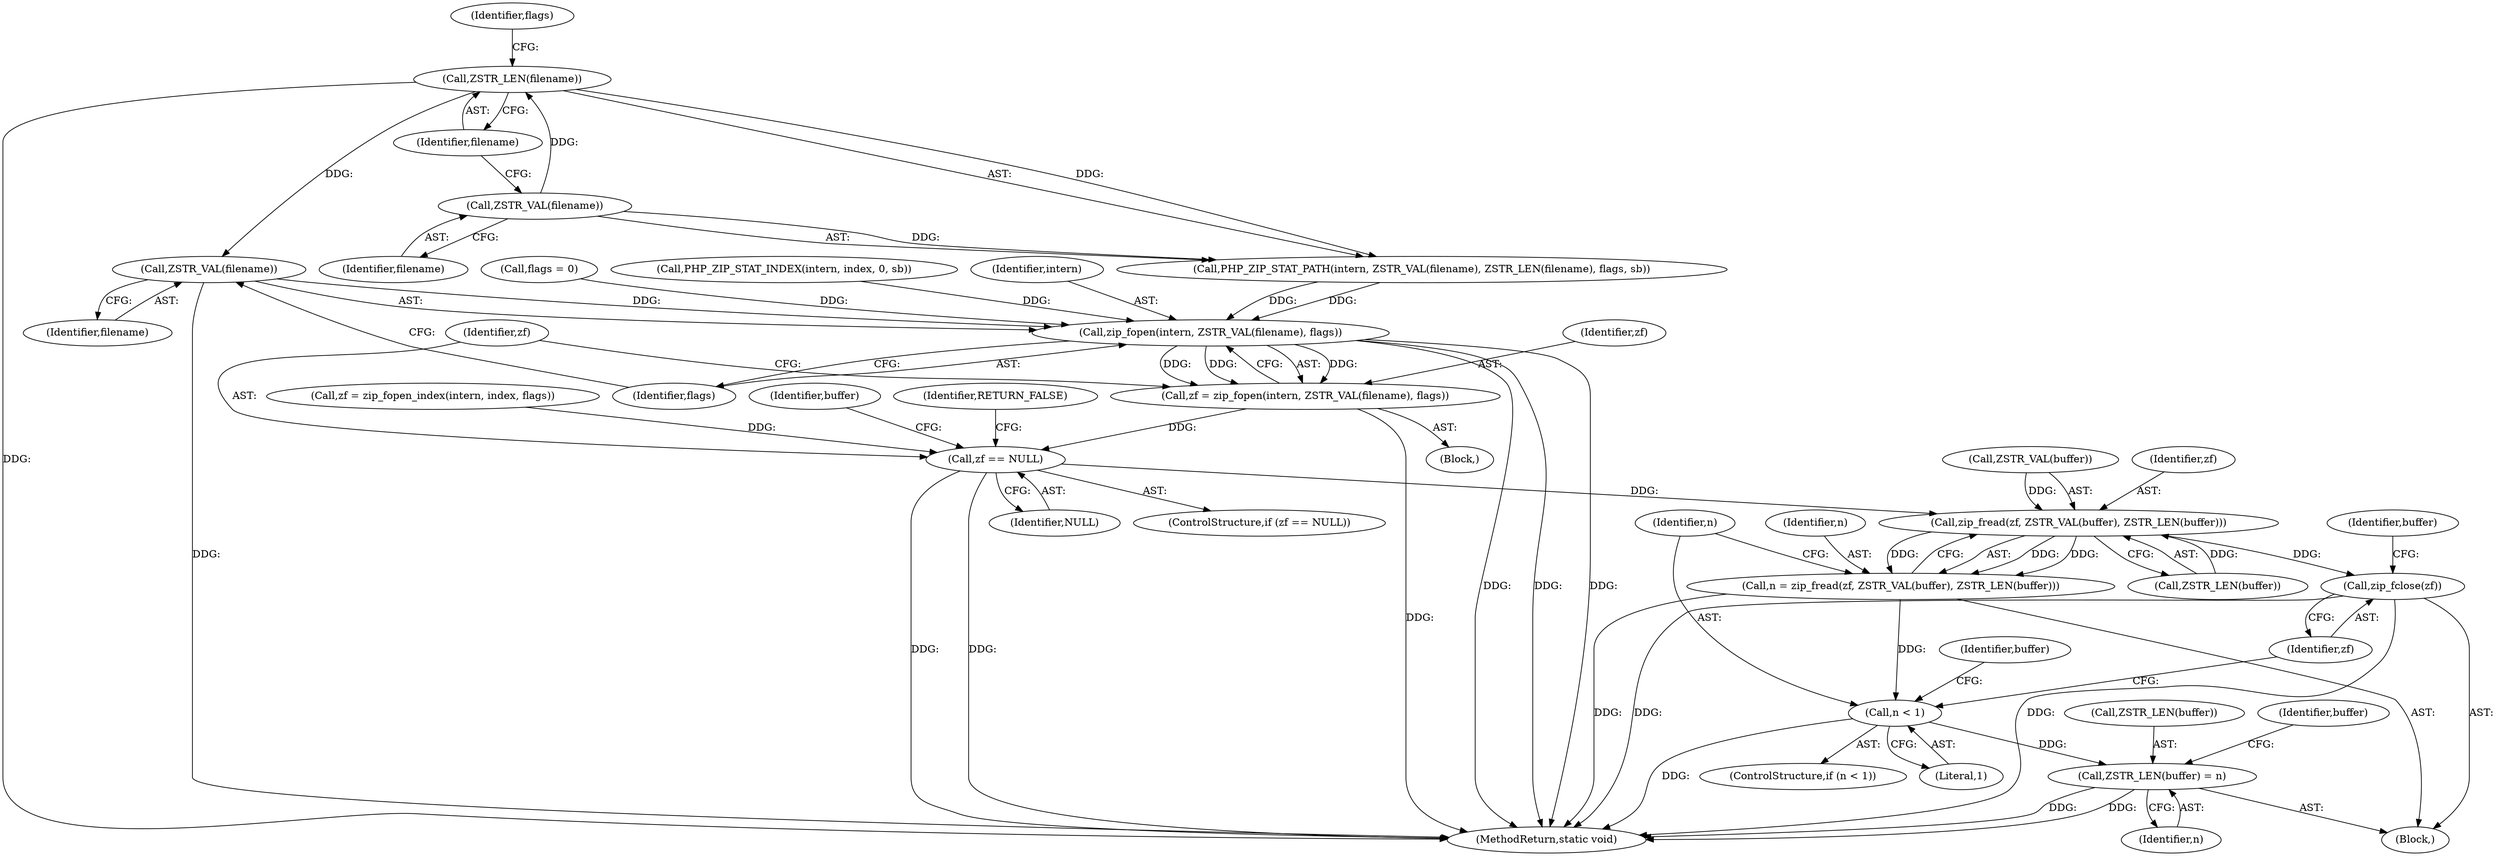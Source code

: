 digraph "0_php-src_3b8d4de300854b3517c7acb239b84f7726c1353c?w=1_0@pointer" {
"1000223" [label="(Call,ZSTR_VAL(filename))"];
"1000163" [label="(Call,ZSTR_LEN(filename))"];
"1000161" [label="(Call,ZSTR_VAL(filename))"];
"1000221" [label="(Call,zip_fopen(intern, ZSTR_VAL(filename), flags))"];
"1000219" [label="(Call,zf = zip_fopen(intern, ZSTR_VAL(filename), flags))"];
"1000227" [label="(Call,zf == NULL)"];
"1000241" [label="(Call,zip_fread(zf, ZSTR_VAL(buffer), ZSTR_LEN(buffer)))"];
"1000239" [label="(Call,n = zip_fread(zf, ZSTR_VAL(buffer), ZSTR_LEN(buffer)))"];
"1000248" [label="(Call,n < 1)"];
"1000263" [label="(Call,ZSTR_LEN(buffer) = n)"];
"1000255" [label="(Call,zip_fclose(zf))"];
"1000242" [label="(Identifier,zf)"];
"1000250" [label="(Literal,1)"];
"1000224" [label="(Identifier,filename)"];
"1000243" [label="(Call,ZSTR_VAL(buffer))"];
"1000220" [label="(Identifier,zf)"];
"1000247" [label="(ControlStructure,if (n < 1))"];
"1000221" [label="(Call,zip_fopen(intern, ZSTR_VAL(filename), flags))"];
"1000223" [label="(Call,ZSTR_VAL(filename))"];
"1000256" [label="(Identifier,zf)"];
"1000222" [label="(Identifier,intern)"];
"1000249" [label="(Identifier,n)"];
"1000225" [label="(Identifier,flags)"];
"1000248" [label="(Call,n < 1)"];
"1000165" [label="(Identifier,flags)"];
"1000161" [label="(Call,ZSTR_VAL(filename))"];
"1000219" [label="(Call,zf = zip_fopen(intern, ZSTR_VAL(filename), flags))"];
"1000164" [label="(Identifier,filename)"];
"1000119" [label="(Call,flags = 0)"];
"1000264" [label="(Call,ZSTR_LEN(buffer))"];
"1000211" [label="(Call,zf = zip_fopen_index(intern, index, flags))"];
"1000183" [label="(Call,PHP_ZIP_STAT_INDEX(intern, index, 0, sb))"];
"1000245" [label="(Call,ZSTR_LEN(buffer))"];
"1000229" [label="(Identifier,NULL)"];
"1000240" [label="(Identifier,n)"];
"1000266" [label="(Identifier,n)"];
"1000159" [label="(Call,PHP_ZIP_STAT_PATH(intern, ZSTR_VAL(filename), ZSTR_LEN(filename), flags, sb))"];
"1000162" [label="(Identifier,filename)"];
"1000255" [label="(Call,zip_fclose(zf))"];
"1000163" [label="(Call,ZSTR_LEN(filename))"];
"1000228" [label="(Identifier,zf)"];
"1000233" [label="(Identifier,buffer)"];
"1000269" [label="(MethodReturn,static void)"];
"1000241" [label="(Call,zip_fread(zf, ZSTR_VAL(buffer), ZSTR_LEN(buffer)))"];
"1000253" [label="(Identifier,buffer)"];
"1000268" [label="(Identifier,buffer)"];
"1000226" [label="(ControlStructure,if (zf == NULL))"];
"1000263" [label="(Call,ZSTR_LEN(buffer) = n)"];
"1000260" [label="(Identifier,buffer)"];
"1000231" [label="(Identifier,RETURN_FALSE)"];
"1000218" [label="(Block,)"];
"1000105" [label="(Block,)"];
"1000239" [label="(Call,n = zip_fread(zf, ZSTR_VAL(buffer), ZSTR_LEN(buffer)))"];
"1000227" [label="(Call,zf == NULL)"];
"1000223" -> "1000221"  [label="AST: "];
"1000223" -> "1000224"  [label="CFG: "];
"1000224" -> "1000223"  [label="AST: "];
"1000225" -> "1000223"  [label="CFG: "];
"1000223" -> "1000269"  [label="DDG: "];
"1000223" -> "1000221"  [label="DDG: "];
"1000163" -> "1000223"  [label="DDG: "];
"1000163" -> "1000159"  [label="AST: "];
"1000163" -> "1000164"  [label="CFG: "];
"1000164" -> "1000163"  [label="AST: "];
"1000165" -> "1000163"  [label="CFG: "];
"1000163" -> "1000269"  [label="DDG: "];
"1000163" -> "1000159"  [label="DDG: "];
"1000161" -> "1000163"  [label="DDG: "];
"1000161" -> "1000159"  [label="AST: "];
"1000161" -> "1000162"  [label="CFG: "];
"1000162" -> "1000161"  [label="AST: "];
"1000164" -> "1000161"  [label="CFG: "];
"1000161" -> "1000159"  [label="DDG: "];
"1000221" -> "1000219"  [label="AST: "];
"1000221" -> "1000225"  [label="CFG: "];
"1000222" -> "1000221"  [label="AST: "];
"1000225" -> "1000221"  [label="AST: "];
"1000219" -> "1000221"  [label="CFG: "];
"1000221" -> "1000269"  [label="DDG: "];
"1000221" -> "1000269"  [label="DDG: "];
"1000221" -> "1000269"  [label="DDG: "];
"1000221" -> "1000219"  [label="DDG: "];
"1000221" -> "1000219"  [label="DDG: "];
"1000221" -> "1000219"  [label="DDG: "];
"1000159" -> "1000221"  [label="DDG: "];
"1000159" -> "1000221"  [label="DDG: "];
"1000183" -> "1000221"  [label="DDG: "];
"1000119" -> "1000221"  [label="DDG: "];
"1000219" -> "1000218"  [label="AST: "];
"1000220" -> "1000219"  [label="AST: "];
"1000228" -> "1000219"  [label="CFG: "];
"1000219" -> "1000269"  [label="DDG: "];
"1000219" -> "1000227"  [label="DDG: "];
"1000227" -> "1000226"  [label="AST: "];
"1000227" -> "1000229"  [label="CFG: "];
"1000228" -> "1000227"  [label="AST: "];
"1000229" -> "1000227"  [label="AST: "];
"1000231" -> "1000227"  [label="CFG: "];
"1000233" -> "1000227"  [label="CFG: "];
"1000227" -> "1000269"  [label="DDG: "];
"1000227" -> "1000269"  [label="DDG: "];
"1000211" -> "1000227"  [label="DDG: "];
"1000227" -> "1000241"  [label="DDG: "];
"1000241" -> "1000239"  [label="AST: "];
"1000241" -> "1000245"  [label="CFG: "];
"1000242" -> "1000241"  [label="AST: "];
"1000243" -> "1000241"  [label="AST: "];
"1000245" -> "1000241"  [label="AST: "];
"1000239" -> "1000241"  [label="CFG: "];
"1000241" -> "1000239"  [label="DDG: "];
"1000241" -> "1000239"  [label="DDG: "];
"1000241" -> "1000239"  [label="DDG: "];
"1000243" -> "1000241"  [label="DDG: "];
"1000245" -> "1000241"  [label="DDG: "];
"1000241" -> "1000255"  [label="DDG: "];
"1000239" -> "1000105"  [label="AST: "];
"1000240" -> "1000239"  [label="AST: "];
"1000249" -> "1000239"  [label="CFG: "];
"1000239" -> "1000269"  [label="DDG: "];
"1000239" -> "1000248"  [label="DDG: "];
"1000248" -> "1000247"  [label="AST: "];
"1000248" -> "1000250"  [label="CFG: "];
"1000249" -> "1000248"  [label="AST: "];
"1000250" -> "1000248"  [label="AST: "];
"1000253" -> "1000248"  [label="CFG: "];
"1000256" -> "1000248"  [label="CFG: "];
"1000248" -> "1000269"  [label="DDG: "];
"1000248" -> "1000263"  [label="DDG: "];
"1000263" -> "1000105"  [label="AST: "];
"1000263" -> "1000266"  [label="CFG: "];
"1000264" -> "1000263"  [label="AST: "];
"1000266" -> "1000263"  [label="AST: "];
"1000268" -> "1000263"  [label="CFG: "];
"1000263" -> "1000269"  [label="DDG: "];
"1000263" -> "1000269"  [label="DDG: "];
"1000255" -> "1000105"  [label="AST: "];
"1000255" -> "1000256"  [label="CFG: "];
"1000256" -> "1000255"  [label="AST: "];
"1000260" -> "1000255"  [label="CFG: "];
"1000255" -> "1000269"  [label="DDG: "];
"1000255" -> "1000269"  [label="DDG: "];
}
